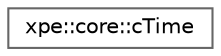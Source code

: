 digraph "Graphical Class Hierarchy"
{
 // LATEX_PDF_SIZE
  bgcolor="transparent";
  edge [fontname=Helvetica,fontsize=10,labelfontname=Helvetica,labelfontsize=10];
  node [fontname=Helvetica,fontsize=10,shape=box,height=0.2,width=0.4];
  rankdir="LR";
  Node0 [id="Node000000",label="xpe::core::cTime",height=0.2,width=0.4,color="grey40", fillcolor="white", style="filled",URL="$classxpe_1_1core_1_1c_time.html",tooltip=" "];
}
